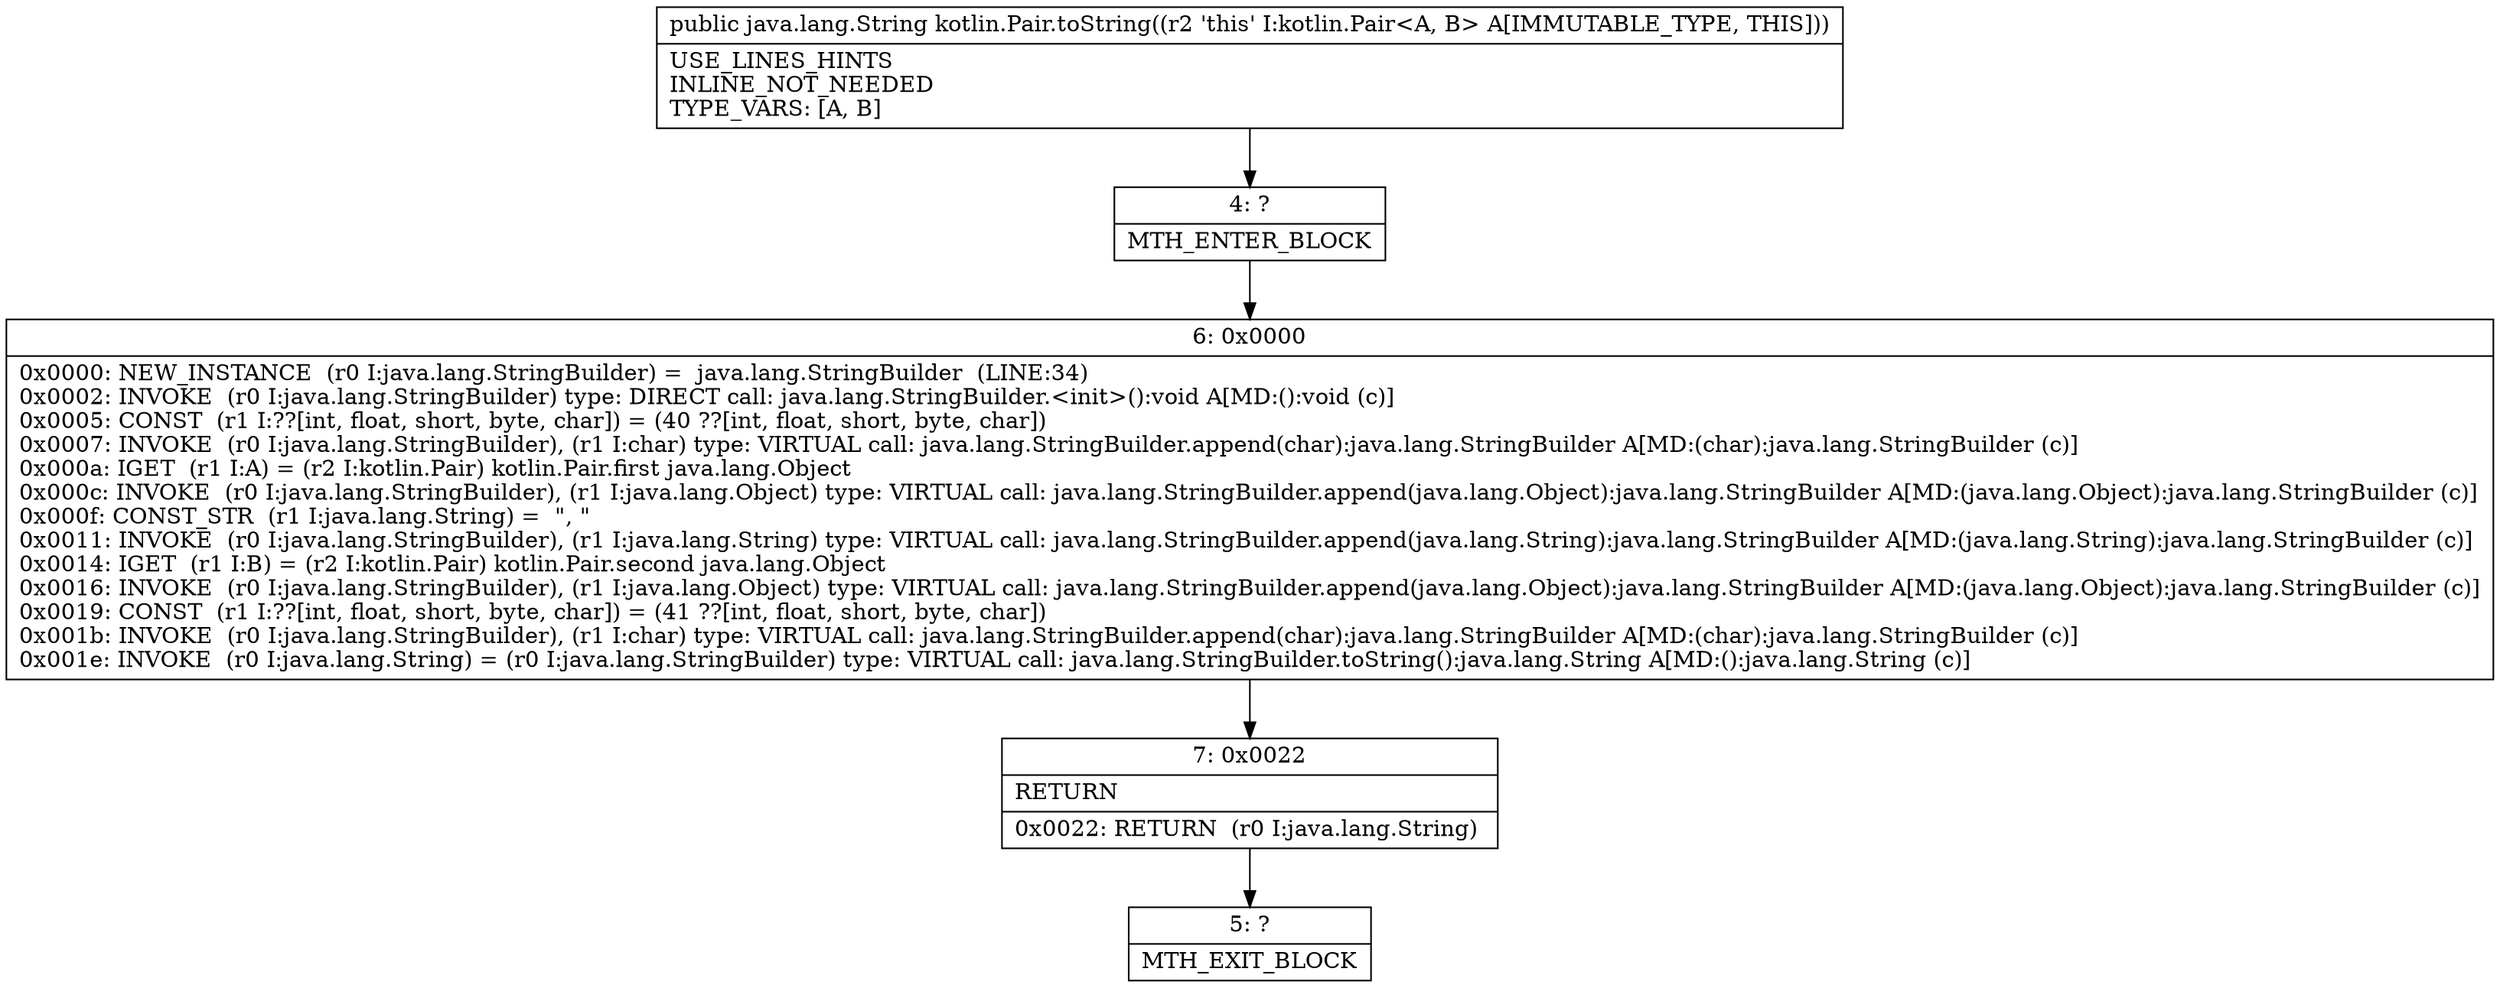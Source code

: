 digraph "CFG forkotlin.Pair.toString()Ljava\/lang\/String;" {
Node_4 [shape=record,label="{4\:\ ?|MTH_ENTER_BLOCK\l}"];
Node_6 [shape=record,label="{6\:\ 0x0000|0x0000: NEW_INSTANCE  (r0 I:java.lang.StringBuilder) =  java.lang.StringBuilder  (LINE:34)\l0x0002: INVOKE  (r0 I:java.lang.StringBuilder) type: DIRECT call: java.lang.StringBuilder.\<init\>():void A[MD:():void (c)]\l0x0005: CONST  (r1 I:??[int, float, short, byte, char]) = (40 ??[int, float, short, byte, char]) \l0x0007: INVOKE  (r0 I:java.lang.StringBuilder), (r1 I:char) type: VIRTUAL call: java.lang.StringBuilder.append(char):java.lang.StringBuilder A[MD:(char):java.lang.StringBuilder (c)]\l0x000a: IGET  (r1 I:A) = (r2 I:kotlin.Pair) kotlin.Pair.first java.lang.Object \l0x000c: INVOKE  (r0 I:java.lang.StringBuilder), (r1 I:java.lang.Object) type: VIRTUAL call: java.lang.StringBuilder.append(java.lang.Object):java.lang.StringBuilder A[MD:(java.lang.Object):java.lang.StringBuilder (c)]\l0x000f: CONST_STR  (r1 I:java.lang.String) =  \", \" \l0x0011: INVOKE  (r0 I:java.lang.StringBuilder), (r1 I:java.lang.String) type: VIRTUAL call: java.lang.StringBuilder.append(java.lang.String):java.lang.StringBuilder A[MD:(java.lang.String):java.lang.StringBuilder (c)]\l0x0014: IGET  (r1 I:B) = (r2 I:kotlin.Pair) kotlin.Pair.second java.lang.Object \l0x0016: INVOKE  (r0 I:java.lang.StringBuilder), (r1 I:java.lang.Object) type: VIRTUAL call: java.lang.StringBuilder.append(java.lang.Object):java.lang.StringBuilder A[MD:(java.lang.Object):java.lang.StringBuilder (c)]\l0x0019: CONST  (r1 I:??[int, float, short, byte, char]) = (41 ??[int, float, short, byte, char]) \l0x001b: INVOKE  (r0 I:java.lang.StringBuilder), (r1 I:char) type: VIRTUAL call: java.lang.StringBuilder.append(char):java.lang.StringBuilder A[MD:(char):java.lang.StringBuilder (c)]\l0x001e: INVOKE  (r0 I:java.lang.String) = (r0 I:java.lang.StringBuilder) type: VIRTUAL call: java.lang.StringBuilder.toString():java.lang.String A[MD:():java.lang.String (c)]\l}"];
Node_7 [shape=record,label="{7\:\ 0x0022|RETURN\l|0x0022: RETURN  (r0 I:java.lang.String) \l}"];
Node_5 [shape=record,label="{5\:\ ?|MTH_EXIT_BLOCK\l}"];
MethodNode[shape=record,label="{public java.lang.String kotlin.Pair.toString((r2 'this' I:kotlin.Pair\<A, B\> A[IMMUTABLE_TYPE, THIS]))  | USE_LINES_HINTS\lINLINE_NOT_NEEDED\lTYPE_VARS: [A, B]\l}"];
MethodNode -> Node_4;Node_4 -> Node_6;
Node_6 -> Node_7;
Node_7 -> Node_5;
}

